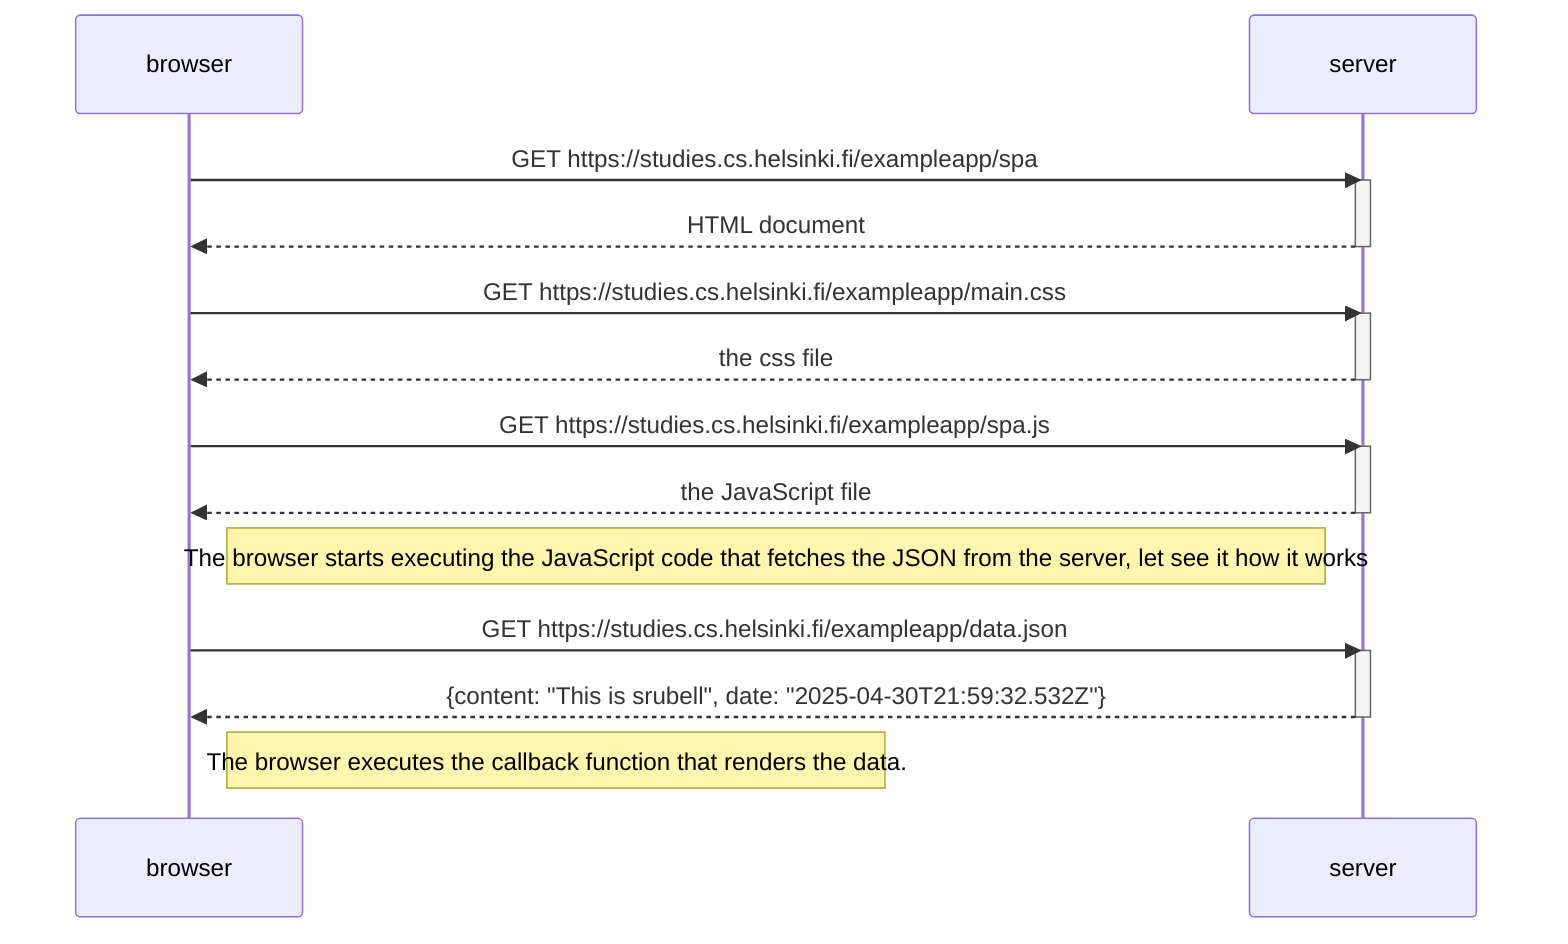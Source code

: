 sequenceDiagram 
    participant browser
    participant server

    browser->>server: GET https://studies.cs.helsinki.fi/exampleapp/spa
    activate server
    server-->>browser: HTML document
    deactivate server

    browser->>server: GET https://studies.cs.helsinki.fi/exampleapp/main.css
    activate server
    server-->>browser: the css file
    deactivate server

    browser->>server: GET https://studies.cs.helsinki.fi/exampleapp/spa.js
    activate server
    server-->>browser: the JavaScript file
    deactivate server
    Note right of browser: The browser starts executing the JavaScript code that fetches the JSON from the server, let see it how it works

    browser->>server: GET https://studies.cs.helsinki.fi/exampleapp/data.json
    activate server
    server-->>browser: {content: "This is srubell", date: "2025-04-30T21:59:32.532Z"}
    deactivate server

    Note right of browser: The browser executes the callback function that renders the data.
